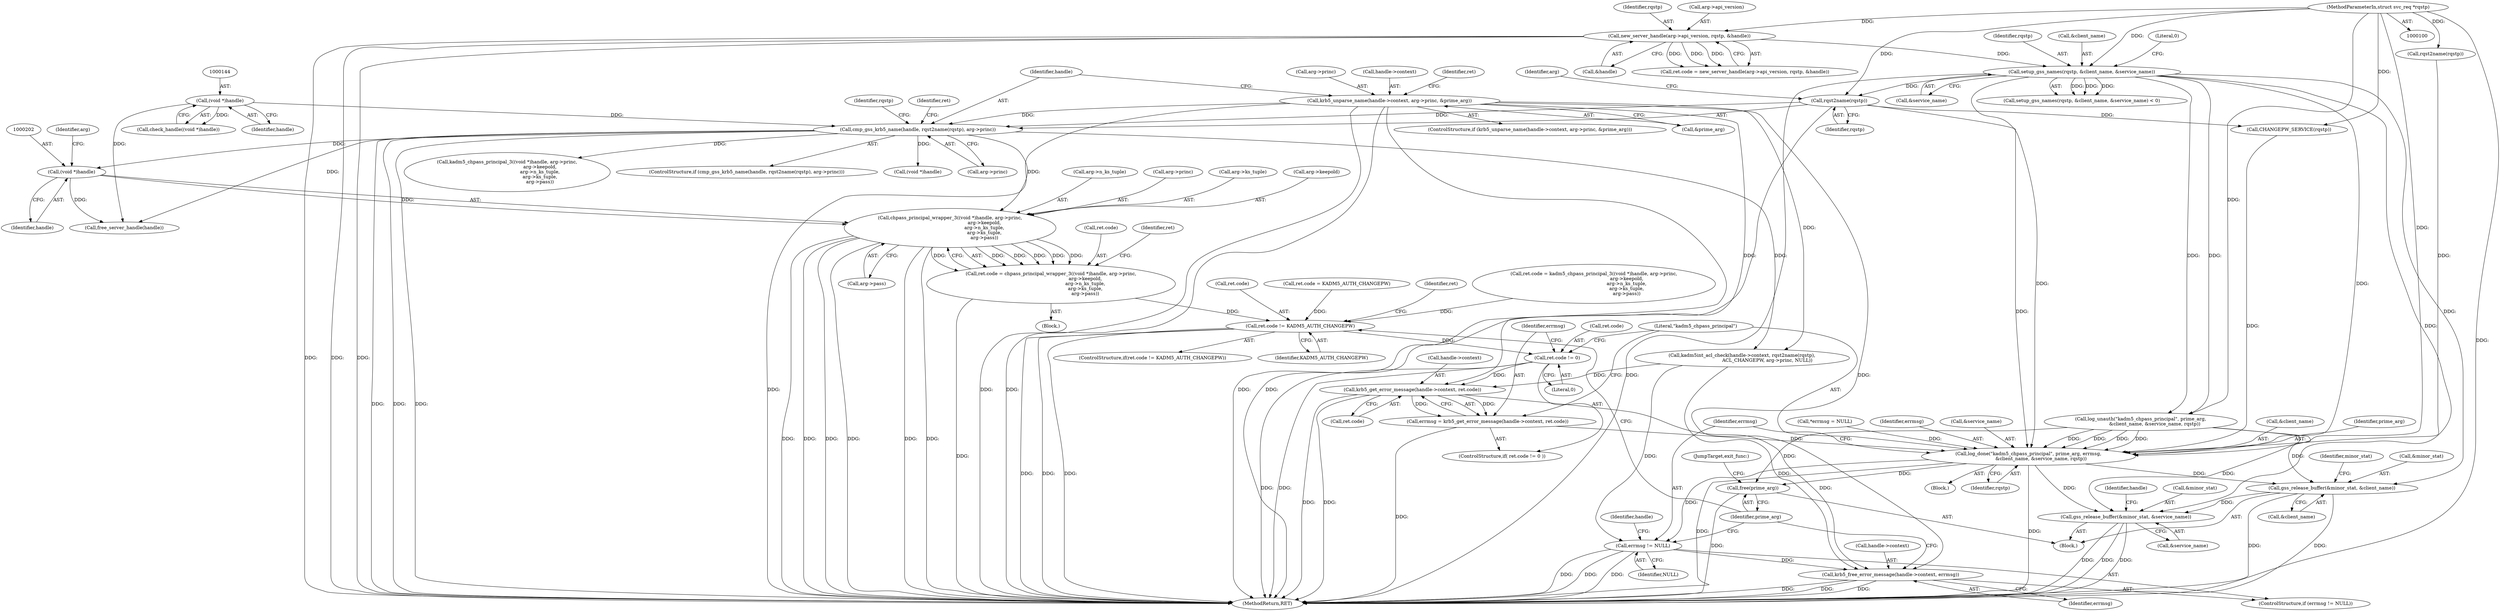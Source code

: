 digraph "0_krb5_83ed75feba32e46f736fcce0d96a0445f29b96c2@pointer" {
"1000200" [label="(Call,chpass_principal_wrapper_3((void *)handle, arg->princ,\n                                              arg->keepold,\n                                              arg->n_ks_tuple,\n                                              arg->ks_tuple,\n                                              arg->pass))"];
"1000201" [label="(Call,(void *)handle)"];
"1000188" [label="(Call,cmp_gss_krb5_name(handle, rqst2name(rqstp), arg->princ))"];
"1000143" [label="(Call,(void *)handle)"];
"1000190" [label="(Call,rqst2name(rqstp))"];
"1000156" [label="(Call,setup_gss_names(rqstp, &client_name, &service_name))"];
"1000129" [label="(Call,new_server_handle(arg->api_version, rqstp, &handle))"];
"1000102" [label="(MethodParameterIn,struct svc_req *rqstp)"];
"1000171" [label="(Call,krb5_unparse_name(handle->context, arg->princ, &prime_arg))"];
"1000196" [label="(Call,ret.code = chpass_principal_wrapper_3((void *)handle, arg->princ,\n                                              arg->keepold,\n                                              arg->n_ks_tuple,\n                                              arg->ks_tuple,\n                                              arg->pass))"];
"1000276" [label="(Call,ret.code != KADM5_AUTH_CHANGEPW)"];
"1000283" [label="(Call,ret.code != 0)"];
"1000290" [label="(Call,krb5_get_error_message(handle->context, ret.code))"];
"1000288" [label="(Call,errmsg = krb5_get_error_message(handle->context, ret.code))"];
"1000297" [label="(Call,log_done(\"kadm5_chpass_principal\", prime_arg, errmsg,\n                 &client_name, &service_name, rqstp))"];
"1000307" [label="(Call,errmsg != NULL)"];
"1000310" [label="(Call,krb5_free_error_message(handle->context, errmsg))"];
"1000315" [label="(Call,free(prime_arg))"];
"1000318" [label="(Call,gss_release_buffer(&minor_stat, &client_name))"];
"1000323" [label="(Call,gss_release_buffer(&minor_stat, &service_name))"];
"1000224" [label="(Identifier,rqstp)"];
"1000204" [label="(Call,arg->princ)"];
"1000133" [label="(Identifier,rqstp)"];
"1000283" [label="(Call,ret.code != 0)"];
"1000241" [label="(Call,kadm5_chpass_principal_3((void *)handle, arg->princ,\n                                            arg->keepold,\n                                            arg->n_ks_tuple,\n                                            arg->ks_tuple,\n                                            arg->pass))"];
"1000275" [label="(ControlStructure,if(ret.code != KADM5_AUTH_CHANGEPW))"];
"1000277" [label="(Call,ret.code)"];
"1000134" [label="(Call,&handle)"];
"1000203" [label="(Identifier,handle)"];
"1000187" [label="(ControlStructure,if (cmp_gss_krb5_name(handle, rqst2name(rqstp), arg->princ)))"];
"1000129" [label="(Call,new_server_handle(arg->api_version, rqstp, &handle))"];
"1000183" [label="(Identifier,ret)"];
"1000201" [label="(Call,(void *)handle)"];
"1000213" [label="(Call,arg->ks_tuple)"];
"1000301" [label="(Call,&client_name)"];
"1000175" [label="(Call,arg->princ)"];
"1000298" [label="(Literal,\"kadm5_chpass_principal\")"];
"1000297" [label="(Call,log_done(\"kadm5_chpass_principal\", prime_arg, errmsg,\n                 &client_name, &service_name, rqstp))"];
"1000312" [label="(Identifier,handle)"];
"1000325" [label="(Identifier,minor_stat)"];
"1000225" [label="(Call,kadm5int_acl_check(handle->context, rqst2name(rqstp),\n                                  ACL_CHANGEPW, arg->princ, NULL))"];
"1000308" [label="(Identifier,errmsg)"];
"1000188" [label="(Call,cmp_gss_krb5_name(handle, rqst2name(rqstp), arg->princ))"];
"1000172" [label="(Call,handle->context)"];
"1000316" [label="(Identifier,prime_arg)"];
"1000270" [label="(Call,ret.code = KADM5_AUTH_CHANGEPW)"];
"1000299" [label="(Identifier,prime_arg)"];
"1000329" [label="(Identifier,handle)"];
"1000324" [label="(Call,&minor_stat)"];
"1000333" [label="(MethodReturn,RET)"];
"1000198" [label="(Identifier,ret)"];
"1000191" [label="(Identifier,rqstp)"];
"1000162" [label="(Literal,0)"];
"1000157" [label="(Identifier,rqstp)"];
"1000229" [label="(Call,rqst2name(rqstp))"];
"1000117" [label="(Call,*errmsg = NULL)"];
"1000189" [label="(Identifier,handle)"];
"1000323" [label="(Call,gss_release_buffer(&minor_stat, &service_name))"];
"1000284" [label="(Call,ret.code)"];
"1000242" [label="(Call,(void *)handle)"];
"1000306" [label="(ControlStructure,if (errmsg != NULL))"];
"1000282" [label="(ControlStructure,if( ret.code != 0 ))"];
"1000326" [label="(Call,&service_name)"];
"1000102" [label="(MethodParameterIn,struct svc_req *rqstp)"];
"1000300" [label="(Identifier,errmsg)"];
"1000287" [label="(Literal,0)"];
"1000303" [label="(Call,&service_name)"];
"1000305" [label="(Identifier,rqstp)"];
"1000216" [label="(Call,arg->pass)"];
"1000143" [label="(Call,(void *)handle)"];
"1000190" [label="(Call,rqst2name(rqstp))"];
"1000285" [label="(Identifier,ret)"];
"1000291" [label="(Call,handle->context)"];
"1000200" [label="(Call,chpass_principal_wrapper_3((void *)handle, arg->princ,\n                                              arg->keepold,\n                                              arg->n_ks_tuple,\n                                              arg->ks_tuple,\n                                              arg->pass))"];
"1000309" [label="(Identifier,NULL)"];
"1000195" [label="(Block,)"];
"1000155" [label="(Call,setup_gss_names(rqstp, &client_name, &service_name) < 0)"];
"1000314" [label="(Identifier,errmsg)"];
"1000142" [label="(Call,check_handle((void *)handle))"];
"1000315" [label="(Call,free(prime_arg))"];
"1000197" [label="(Call,ret.code)"];
"1000318" [label="(Call,gss_release_buffer(&minor_stat, &client_name))"];
"1000170" [label="(ControlStructure,if (krb5_unparse_name(handle->context, arg->princ, &prime_arg)))"];
"1000290" [label="(Call,krb5_get_error_message(handle->context, ret.code))"];
"1000158" [label="(Call,&client_name)"];
"1000196" [label="(Call,ret.code = chpass_principal_wrapper_3((void *)handle, arg->princ,\n                                              arg->keepold,\n                                              arg->n_ks_tuple,\n                                              arg->ks_tuple,\n                                              arg->pass))"];
"1000223" [label="(Call,CHANGEPW_SERVICE(rqstp))"];
"1000193" [label="(Identifier,arg)"];
"1000276" [label="(Call,ret.code != KADM5_AUTH_CHANGEPW)"];
"1000207" [label="(Call,arg->keepold)"];
"1000262" [label="(Call,log_unauth(\"kadm5_chpass_principal\", prime_arg,\n                   &client_name, &service_name, rqstp))"];
"1000294" [label="(Call,ret.code)"];
"1000288" [label="(Call,errmsg = krb5_get_error_message(handle->context, ret.code))"];
"1000192" [label="(Call,arg->princ)"];
"1000289" [label="(Identifier,errmsg)"];
"1000156" [label="(Call,setup_gss_names(rqstp, &client_name, &service_name))"];
"1000280" [label="(Identifier,KADM5_AUTH_CHANGEPW)"];
"1000321" [label="(Call,&client_name)"];
"1000210" [label="(Call,arg->n_ks_tuple)"];
"1000125" [label="(Call,ret.code = new_server_handle(arg->api_version, rqstp, &handle))"];
"1000145" [label="(Identifier,handle)"];
"1000171" [label="(Call,krb5_unparse_name(handle->context, arg->princ, &prime_arg))"];
"1000311" [label="(Call,handle->context)"];
"1000178" [label="(Call,&prime_arg)"];
"1000130" [label="(Call,arg->api_version)"];
"1000281" [label="(Block,)"];
"1000205" [label="(Identifier,arg)"];
"1000328" [label="(Call,free_server_handle(handle))"];
"1000103" [label="(Block,)"];
"1000237" [label="(Call,ret.code = kadm5_chpass_principal_3((void *)handle, arg->princ,\n                                            arg->keepold,\n                                            arg->n_ks_tuple,\n                                            arg->ks_tuple,\n                                            arg->pass))"];
"1000319" [label="(Call,&minor_stat)"];
"1000317" [label="(JumpTarget,exit_func:)"];
"1000278" [label="(Identifier,ret)"];
"1000160" [label="(Call,&service_name)"];
"1000307" [label="(Call,errmsg != NULL)"];
"1000310" [label="(Call,krb5_free_error_message(handle->context, errmsg))"];
"1000200" -> "1000196"  [label="AST: "];
"1000200" -> "1000216"  [label="CFG: "];
"1000201" -> "1000200"  [label="AST: "];
"1000204" -> "1000200"  [label="AST: "];
"1000207" -> "1000200"  [label="AST: "];
"1000210" -> "1000200"  [label="AST: "];
"1000213" -> "1000200"  [label="AST: "];
"1000216" -> "1000200"  [label="AST: "];
"1000196" -> "1000200"  [label="CFG: "];
"1000200" -> "1000333"  [label="DDG: "];
"1000200" -> "1000333"  [label="DDG: "];
"1000200" -> "1000333"  [label="DDG: "];
"1000200" -> "1000333"  [label="DDG: "];
"1000200" -> "1000333"  [label="DDG: "];
"1000200" -> "1000333"  [label="DDG: "];
"1000200" -> "1000196"  [label="DDG: "];
"1000200" -> "1000196"  [label="DDG: "];
"1000200" -> "1000196"  [label="DDG: "];
"1000200" -> "1000196"  [label="DDG: "];
"1000200" -> "1000196"  [label="DDG: "];
"1000200" -> "1000196"  [label="DDG: "];
"1000201" -> "1000200"  [label="DDG: "];
"1000188" -> "1000200"  [label="DDG: "];
"1000201" -> "1000203"  [label="CFG: "];
"1000202" -> "1000201"  [label="AST: "];
"1000203" -> "1000201"  [label="AST: "];
"1000205" -> "1000201"  [label="CFG: "];
"1000188" -> "1000201"  [label="DDG: "];
"1000201" -> "1000328"  [label="DDG: "];
"1000188" -> "1000187"  [label="AST: "];
"1000188" -> "1000192"  [label="CFG: "];
"1000189" -> "1000188"  [label="AST: "];
"1000190" -> "1000188"  [label="AST: "];
"1000192" -> "1000188"  [label="AST: "];
"1000198" -> "1000188"  [label="CFG: "];
"1000224" -> "1000188"  [label="CFG: "];
"1000188" -> "1000333"  [label="DDG: "];
"1000188" -> "1000333"  [label="DDG: "];
"1000188" -> "1000333"  [label="DDG: "];
"1000143" -> "1000188"  [label="DDG: "];
"1000190" -> "1000188"  [label="DDG: "];
"1000171" -> "1000188"  [label="DDG: "];
"1000188" -> "1000225"  [label="DDG: "];
"1000188" -> "1000242"  [label="DDG: "];
"1000188" -> "1000241"  [label="DDG: "];
"1000188" -> "1000328"  [label="DDG: "];
"1000143" -> "1000142"  [label="AST: "];
"1000143" -> "1000145"  [label="CFG: "];
"1000144" -> "1000143"  [label="AST: "];
"1000145" -> "1000143"  [label="AST: "];
"1000142" -> "1000143"  [label="CFG: "];
"1000143" -> "1000142"  [label="DDG: "];
"1000143" -> "1000328"  [label="DDG: "];
"1000190" -> "1000191"  [label="CFG: "];
"1000191" -> "1000190"  [label="AST: "];
"1000193" -> "1000190"  [label="CFG: "];
"1000190" -> "1000333"  [label="DDG: "];
"1000156" -> "1000190"  [label="DDG: "];
"1000102" -> "1000190"  [label="DDG: "];
"1000190" -> "1000223"  [label="DDG: "];
"1000190" -> "1000297"  [label="DDG: "];
"1000156" -> "1000155"  [label="AST: "];
"1000156" -> "1000160"  [label="CFG: "];
"1000157" -> "1000156"  [label="AST: "];
"1000158" -> "1000156"  [label="AST: "];
"1000160" -> "1000156"  [label="AST: "];
"1000162" -> "1000156"  [label="CFG: "];
"1000156" -> "1000333"  [label="DDG: "];
"1000156" -> "1000155"  [label="DDG: "];
"1000156" -> "1000155"  [label="DDG: "];
"1000156" -> "1000155"  [label="DDG: "];
"1000129" -> "1000156"  [label="DDG: "];
"1000102" -> "1000156"  [label="DDG: "];
"1000156" -> "1000262"  [label="DDG: "];
"1000156" -> "1000262"  [label="DDG: "];
"1000156" -> "1000297"  [label="DDG: "];
"1000156" -> "1000297"  [label="DDG: "];
"1000156" -> "1000318"  [label="DDG: "];
"1000156" -> "1000323"  [label="DDG: "];
"1000129" -> "1000125"  [label="AST: "];
"1000129" -> "1000134"  [label="CFG: "];
"1000130" -> "1000129"  [label="AST: "];
"1000133" -> "1000129"  [label="AST: "];
"1000134" -> "1000129"  [label="AST: "];
"1000125" -> "1000129"  [label="CFG: "];
"1000129" -> "1000333"  [label="DDG: "];
"1000129" -> "1000333"  [label="DDG: "];
"1000129" -> "1000333"  [label="DDG: "];
"1000129" -> "1000125"  [label="DDG: "];
"1000129" -> "1000125"  [label="DDG: "];
"1000129" -> "1000125"  [label="DDG: "];
"1000102" -> "1000129"  [label="DDG: "];
"1000102" -> "1000100"  [label="AST: "];
"1000102" -> "1000333"  [label="DDG: "];
"1000102" -> "1000223"  [label="DDG: "];
"1000102" -> "1000229"  [label="DDG: "];
"1000102" -> "1000262"  [label="DDG: "];
"1000102" -> "1000297"  [label="DDG: "];
"1000171" -> "1000170"  [label="AST: "];
"1000171" -> "1000178"  [label="CFG: "];
"1000172" -> "1000171"  [label="AST: "];
"1000175" -> "1000171"  [label="AST: "];
"1000178" -> "1000171"  [label="AST: "];
"1000183" -> "1000171"  [label="CFG: "];
"1000189" -> "1000171"  [label="CFG: "];
"1000171" -> "1000333"  [label="DDG: "];
"1000171" -> "1000333"  [label="DDG: "];
"1000171" -> "1000333"  [label="DDG: "];
"1000171" -> "1000333"  [label="DDG: "];
"1000171" -> "1000225"  [label="DDG: "];
"1000171" -> "1000290"  [label="DDG: "];
"1000171" -> "1000310"  [label="DDG: "];
"1000196" -> "1000195"  [label="AST: "];
"1000197" -> "1000196"  [label="AST: "];
"1000278" -> "1000196"  [label="CFG: "];
"1000196" -> "1000333"  [label="DDG: "];
"1000196" -> "1000276"  [label="DDG: "];
"1000276" -> "1000275"  [label="AST: "];
"1000276" -> "1000280"  [label="CFG: "];
"1000277" -> "1000276"  [label="AST: "];
"1000280" -> "1000276"  [label="AST: "];
"1000285" -> "1000276"  [label="CFG: "];
"1000316" -> "1000276"  [label="CFG: "];
"1000276" -> "1000333"  [label="DDG: "];
"1000276" -> "1000333"  [label="DDG: "];
"1000276" -> "1000333"  [label="DDG: "];
"1000237" -> "1000276"  [label="DDG: "];
"1000270" -> "1000276"  [label="DDG: "];
"1000276" -> "1000283"  [label="DDG: "];
"1000283" -> "1000282"  [label="AST: "];
"1000283" -> "1000287"  [label="CFG: "];
"1000284" -> "1000283"  [label="AST: "];
"1000287" -> "1000283"  [label="AST: "];
"1000289" -> "1000283"  [label="CFG: "];
"1000298" -> "1000283"  [label="CFG: "];
"1000283" -> "1000333"  [label="DDG: "];
"1000283" -> "1000333"  [label="DDG: "];
"1000283" -> "1000290"  [label="DDG: "];
"1000290" -> "1000288"  [label="AST: "];
"1000290" -> "1000294"  [label="CFG: "];
"1000291" -> "1000290"  [label="AST: "];
"1000294" -> "1000290"  [label="AST: "];
"1000288" -> "1000290"  [label="CFG: "];
"1000290" -> "1000333"  [label="DDG: "];
"1000290" -> "1000333"  [label="DDG: "];
"1000290" -> "1000288"  [label="DDG: "];
"1000290" -> "1000288"  [label="DDG: "];
"1000225" -> "1000290"  [label="DDG: "];
"1000290" -> "1000310"  [label="DDG: "];
"1000288" -> "1000282"  [label="AST: "];
"1000289" -> "1000288"  [label="AST: "];
"1000298" -> "1000288"  [label="CFG: "];
"1000288" -> "1000333"  [label="DDG: "];
"1000288" -> "1000297"  [label="DDG: "];
"1000297" -> "1000281"  [label="AST: "];
"1000297" -> "1000305"  [label="CFG: "];
"1000298" -> "1000297"  [label="AST: "];
"1000299" -> "1000297"  [label="AST: "];
"1000300" -> "1000297"  [label="AST: "];
"1000301" -> "1000297"  [label="AST: "];
"1000303" -> "1000297"  [label="AST: "];
"1000305" -> "1000297"  [label="AST: "];
"1000308" -> "1000297"  [label="CFG: "];
"1000297" -> "1000333"  [label="DDG: "];
"1000297" -> "1000333"  [label="DDG: "];
"1000262" -> "1000297"  [label="DDG: "];
"1000262" -> "1000297"  [label="DDG: "];
"1000262" -> "1000297"  [label="DDG: "];
"1000262" -> "1000297"  [label="DDG: "];
"1000117" -> "1000297"  [label="DDG: "];
"1000229" -> "1000297"  [label="DDG: "];
"1000223" -> "1000297"  [label="DDG: "];
"1000297" -> "1000307"  [label="DDG: "];
"1000297" -> "1000315"  [label="DDG: "];
"1000297" -> "1000318"  [label="DDG: "];
"1000297" -> "1000323"  [label="DDG: "];
"1000307" -> "1000306"  [label="AST: "];
"1000307" -> "1000309"  [label="CFG: "];
"1000308" -> "1000307"  [label="AST: "];
"1000309" -> "1000307"  [label="AST: "];
"1000312" -> "1000307"  [label="CFG: "];
"1000316" -> "1000307"  [label="CFG: "];
"1000307" -> "1000333"  [label="DDG: "];
"1000307" -> "1000333"  [label="DDG: "];
"1000307" -> "1000333"  [label="DDG: "];
"1000225" -> "1000307"  [label="DDG: "];
"1000307" -> "1000310"  [label="DDG: "];
"1000310" -> "1000306"  [label="AST: "];
"1000310" -> "1000314"  [label="CFG: "];
"1000311" -> "1000310"  [label="AST: "];
"1000314" -> "1000310"  [label="AST: "];
"1000316" -> "1000310"  [label="CFG: "];
"1000310" -> "1000333"  [label="DDG: "];
"1000310" -> "1000333"  [label="DDG: "];
"1000310" -> "1000333"  [label="DDG: "];
"1000225" -> "1000310"  [label="DDG: "];
"1000315" -> "1000103"  [label="AST: "];
"1000315" -> "1000316"  [label="CFG: "];
"1000316" -> "1000315"  [label="AST: "];
"1000317" -> "1000315"  [label="CFG: "];
"1000315" -> "1000333"  [label="DDG: "];
"1000262" -> "1000315"  [label="DDG: "];
"1000318" -> "1000103"  [label="AST: "];
"1000318" -> "1000321"  [label="CFG: "];
"1000319" -> "1000318"  [label="AST: "];
"1000321" -> "1000318"  [label="AST: "];
"1000325" -> "1000318"  [label="CFG: "];
"1000318" -> "1000333"  [label="DDG: "];
"1000318" -> "1000333"  [label="DDG: "];
"1000262" -> "1000318"  [label="DDG: "];
"1000318" -> "1000323"  [label="DDG: "];
"1000323" -> "1000103"  [label="AST: "];
"1000323" -> "1000326"  [label="CFG: "];
"1000324" -> "1000323"  [label="AST: "];
"1000326" -> "1000323"  [label="AST: "];
"1000329" -> "1000323"  [label="CFG: "];
"1000323" -> "1000333"  [label="DDG: "];
"1000323" -> "1000333"  [label="DDG: "];
"1000323" -> "1000333"  [label="DDG: "];
"1000262" -> "1000323"  [label="DDG: "];
}
